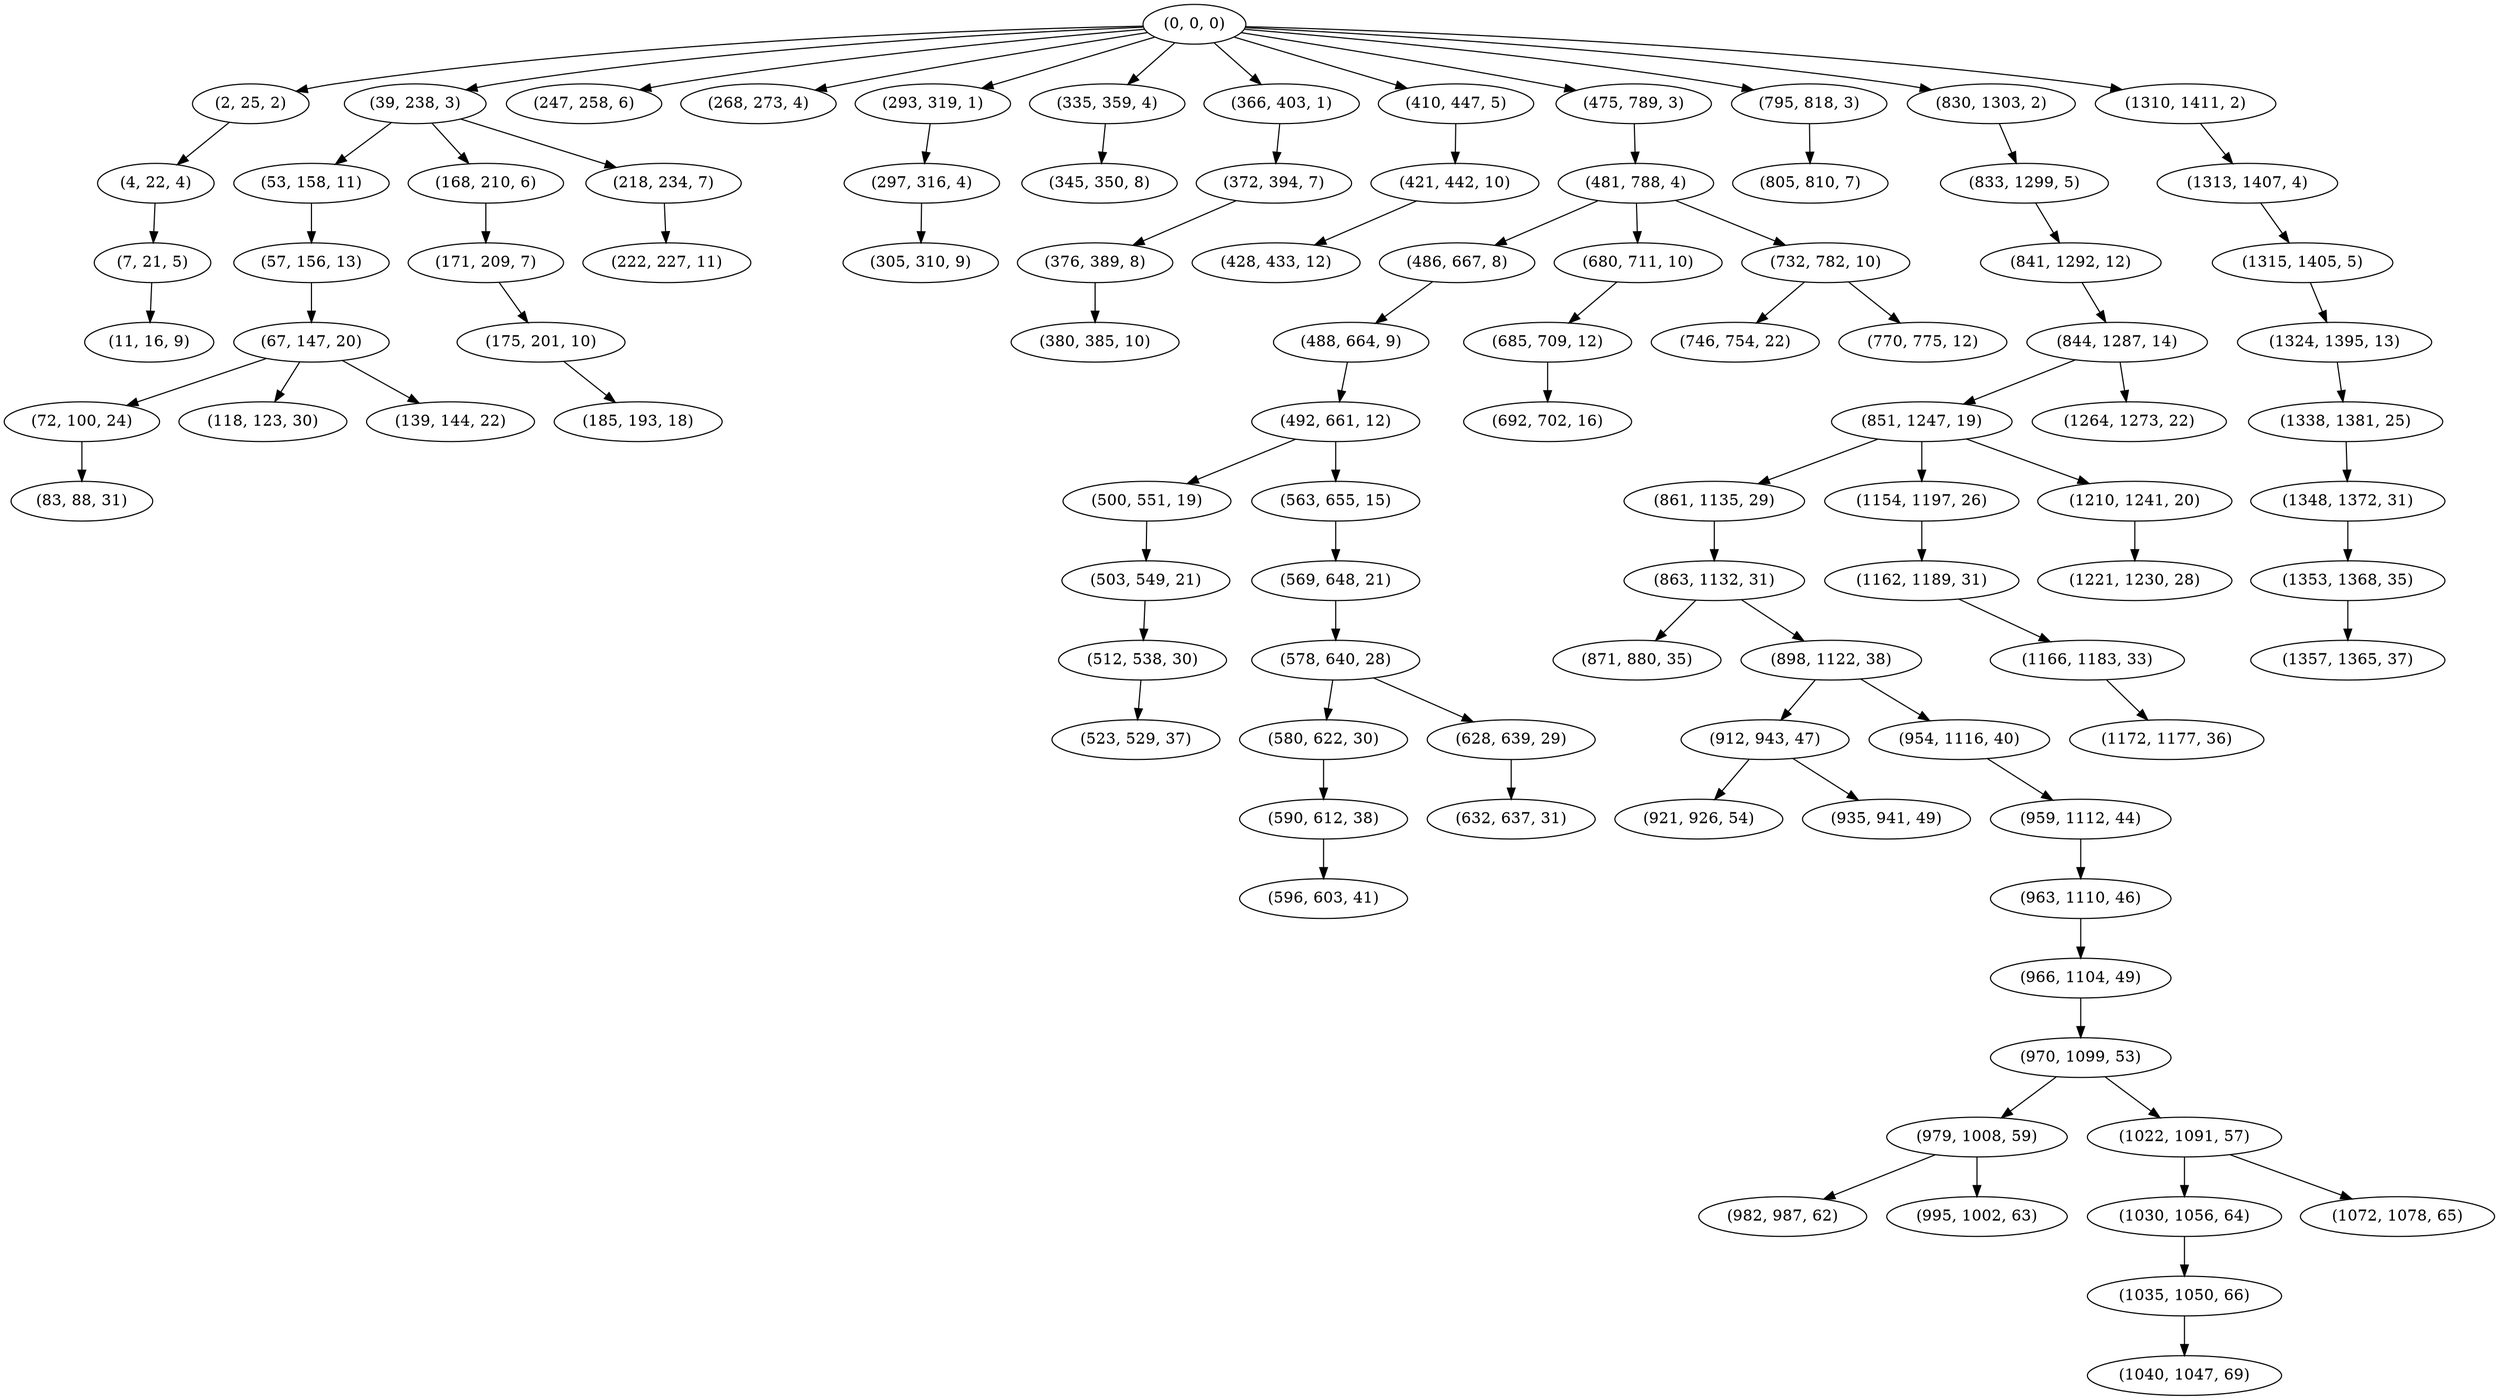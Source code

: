 digraph tree {
    "(0, 0, 0)";
    "(2, 25, 2)";
    "(4, 22, 4)";
    "(7, 21, 5)";
    "(11, 16, 9)";
    "(39, 238, 3)";
    "(53, 158, 11)";
    "(57, 156, 13)";
    "(67, 147, 20)";
    "(72, 100, 24)";
    "(83, 88, 31)";
    "(118, 123, 30)";
    "(139, 144, 22)";
    "(168, 210, 6)";
    "(171, 209, 7)";
    "(175, 201, 10)";
    "(185, 193, 18)";
    "(218, 234, 7)";
    "(222, 227, 11)";
    "(247, 258, 6)";
    "(268, 273, 4)";
    "(293, 319, 1)";
    "(297, 316, 4)";
    "(305, 310, 9)";
    "(335, 359, 4)";
    "(345, 350, 8)";
    "(366, 403, 1)";
    "(372, 394, 7)";
    "(376, 389, 8)";
    "(380, 385, 10)";
    "(410, 447, 5)";
    "(421, 442, 10)";
    "(428, 433, 12)";
    "(475, 789, 3)";
    "(481, 788, 4)";
    "(486, 667, 8)";
    "(488, 664, 9)";
    "(492, 661, 12)";
    "(500, 551, 19)";
    "(503, 549, 21)";
    "(512, 538, 30)";
    "(523, 529, 37)";
    "(563, 655, 15)";
    "(569, 648, 21)";
    "(578, 640, 28)";
    "(580, 622, 30)";
    "(590, 612, 38)";
    "(596, 603, 41)";
    "(628, 639, 29)";
    "(632, 637, 31)";
    "(680, 711, 10)";
    "(685, 709, 12)";
    "(692, 702, 16)";
    "(732, 782, 10)";
    "(746, 754, 22)";
    "(770, 775, 12)";
    "(795, 818, 3)";
    "(805, 810, 7)";
    "(830, 1303, 2)";
    "(833, 1299, 5)";
    "(841, 1292, 12)";
    "(844, 1287, 14)";
    "(851, 1247, 19)";
    "(861, 1135, 29)";
    "(863, 1132, 31)";
    "(871, 880, 35)";
    "(898, 1122, 38)";
    "(912, 943, 47)";
    "(921, 926, 54)";
    "(935, 941, 49)";
    "(954, 1116, 40)";
    "(959, 1112, 44)";
    "(963, 1110, 46)";
    "(966, 1104, 49)";
    "(970, 1099, 53)";
    "(979, 1008, 59)";
    "(982, 987, 62)";
    "(995, 1002, 63)";
    "(1022, 1091, 57)";
    "(1030, 1056, 64)";
    "(1035, 1050, 66)";
    "(1040, 1047, 69)";
    "(1072, 1078, 65)";
    "(1154, 1197, 26)";
    "(1162, 1189, 31)";
    "(1166, 1183, 33)";
    "(1172, 1177, 36)";
    "(1210, 1241, 20)";
    "(1221, 1230, 28)";
    "(1264, 1273, 22)";
    "(1310, 1411, 2)";
    "(1313, 1407, 4)";
    "(1315, 1405, 5)";
    "(1324, 1395, 13)";
    "(1338, 1381, 25)";
    "(1348, 1372, 31)";
    "(1353, 1368, 35)";
    "(1357, 1365, 37)";
    "(0, 0, 0)" -> "(2, 25, 2)";
    "(0, 0, 0)" -> "(39, 238, 3)";
    "(0, 0, 0)" -> "(247, 258, 6)";
    "(0, 0, 0)" -> "(268, 273, 4)";
    "(0, 0, 0)" -> "(293, 319, 1)";
    "(0, 0, 0)" -> "(335, 359, 4)";
    "(0, 0, 0)" -> "(366, 403, 1)";
    "(0, 0, 0)" -> "(410, 447, 5)";
    "(0, 0, 0)" -> "(475, 789, 3)";
    "(0, 0, 0)" -> "(795, 818, 3)";
    "(0, 0, 0)" -> "(830, 1303, 2)";
    "(0, 0, 0)" -> "(1310, 1411, 2)";
    "(2, 25, 2)" -> "(4, 22, 4)";
    "(4, 22, 4)" -> "(7, 21, 5)";
    "(7, 21, 5)" -> "(11, 16, 9)";
    "(39, 238, 3)" -> "(53, 158, 11)";
    "(39, 238, 3)" -> "(168, 210, 6)";
    "(39, 238, 3)" -> "(218, 234, 7)";
    "(53, 158, 11)" -> "(57, 156, 13)";
    "(57, 156, 13)" -> "(67, 147, 20)";
    "(67, 147, 20)" -> "(72, 100, 24)";
    "(67, 147, 20)" -> "(118, 123, 30)";
    "(67, 147, 20)" -> "(139, 144, 22)";
    "(72, 100, 24)" -> "(83, 88, 31)";
    "(168, 210, 6)" -> "(171, 209, 7)";
    "(171, 209, 7)" -> "(175, 201, 10)";
    "(175, 201, 10)" -> "(185, 193, 18)";
    "(218, 234, 7)" -> "(222, 227, 11)";
    "(293, 319, 1)" -> "(297, 316, 4)";
    "(297, 316, 4)" -> "(305, 310, 9)";
    "(335, 359, 4)" -> "(345, 350, 8)";
    "(366, 403, 1)" -> "(372, 394, 7)";
    "(372, 394, 7)" -> "(376, 389, 8)";
    "(376, 389, 8)" -> "(380, 385, 10)";
    "(410, 447, 5)" -> "(421, 442, 10)";
    "(421, 442, 10)" -> "(428, 433, 12)";
    "(475, 789, 3)" -> "(481, 788, 4)";
    "(481, 788, 4)" -> "(486, 667, 8)";
    "(481, 788, 4)" -> "(680, 711, 10)";
    "(481, 788, 4)" -> "(732, 782, 10)";
    "(486, 667, 8)" -> "(488, 664, 9)";
    "(488, 664, 9)" -> "(492, 661, 12)";
    "(492, 661, 12)" -> "(500, 551, 19)";
    "(492, 661, 12)" -> "(563, 655, 15)";
    "(500, 551, 19)" -> "(503, 549, 21)";
    "(503, 549, 21)" -> "(512, 538, 30)";
    "(512, 538, 30)" -> "(523, 529, 37)";
    "(563, 655, 15)" -> "(569, 648, 21)";
    "(569, 648, 21)" -> "(578, 640, 28)";
    "(578, 640, 28)" -> "(580, 622, 30)";
    "(578, 640, 28)" -> "(628, 639, 29)";
    "(580, 622, 30)" -> "(590, 612, 38)";
    "(590, 612, 38)" -> "(596, 603, 41)";
    "(628, 639, 29)" -> "(632, 637, 31)";
    "(680, 711, 10)" -> "(685, 709, 12)";
    "(685, 709, 12)" -> "(692, 702, 16)";
    "(732, 782, 10)" -> "(746, 754, 22)";
    "(732, 782, 10)" -> "(770, 775, 12)";
    "(795, 818, 3)" -> "(805, 810, 7)";
    "(830, 1303, 2)" -> "(833, 1299, 5)";
    "(833, 1299, 5)" -> "(841, 1292, 12)";
    "(841, 1292, 12)" -> "(844, 1287, 14)";
    "(844, 1287, 14)" -> "(851, 1247, 19)";
    "(844, 1287, 14)" -> "(1264, 1273, 22)";
    "(851, 1247, 19)" -> "(861, 1135, 29)";
    "(851, 1247, 19)" -> "(1154, 1197, 26)";
    "(851, 1247, 19)" -> "(1210, 1241, 20)";
    "(861, 1135, 29)" -> "(863, 1132, 31)";
    "(863, 1132, 31)" -> "(871, 880, 35)";
    "(863, 1132, 31)" -> "(898, 1122, 38)";
    "(898, 1122, 38)" -> "(912, 943, 47)";
    "(898, 1122, 38)" -> "(954, 1116, 40)";
    "(912, 943, 47)" -> "(921, 926, 54)";
    "(912, 943, 47)" -> "(935, 941, 49)";
    "(954, 1116, 40)" -> "(959, 1112, 44)";
    "(959, 1112, 44)" -> "(963, 1110, 46)";
    "(963, 1110, 46)" -> "(966, 1104, 49)";
    "(966, 1104, 49)" -> "(970, 1099, 53)";
    "(970, 1099, 53)" -> "(979, 1008, 59)";
    "(970, 1099, 53)" -> "(1022, 1091, 57)";
    "(979, 1008, 59)" -> "(982, 987, 62)";
    "(979, 1008, 59)" -> "(995, 1002, 63)";
    "(1022, 1091, 57)" -> "(1030, 1056, 64)";
    "(1022, 1091, 57)" -> "(1072, 1078, 65)";
    "(1030, 1056, 64)" -> "(1035, 1050, 66)";
    "(1035, 1050, 66)" -> "(1040, 1047, 69)";
    "(1154, 1197, 26)" -> "(1162, 1189, 31)";
    "(1162, 1189, 31)" -> "(1166, 1183, 33)";
    "(1166, 1183, 33)" -> "(1172, 1177, 36)";
    "(1210, 1241, 20)" -> "(1221, 1230, 28)";
    "(1310, 1411, 2)" -> "(1313, 1407, 4)";
    "(1313, 1407, 4)" -> "(1315, 1405, 5)";
    "(1315, 1405, 5)" -> "(1324, 1395, 13)";
    "(1324, 1395, 13)" -> "(1338, 1381, 25)";
    "(1338, 1381, 25)" -> "(1348, 1372, 31)";
    "(1348, 1372, 31)" -> "(1353, 1368, 35)";
    "(1353, 1368, 35)" -> "(1357, 1365, 37)";
}
